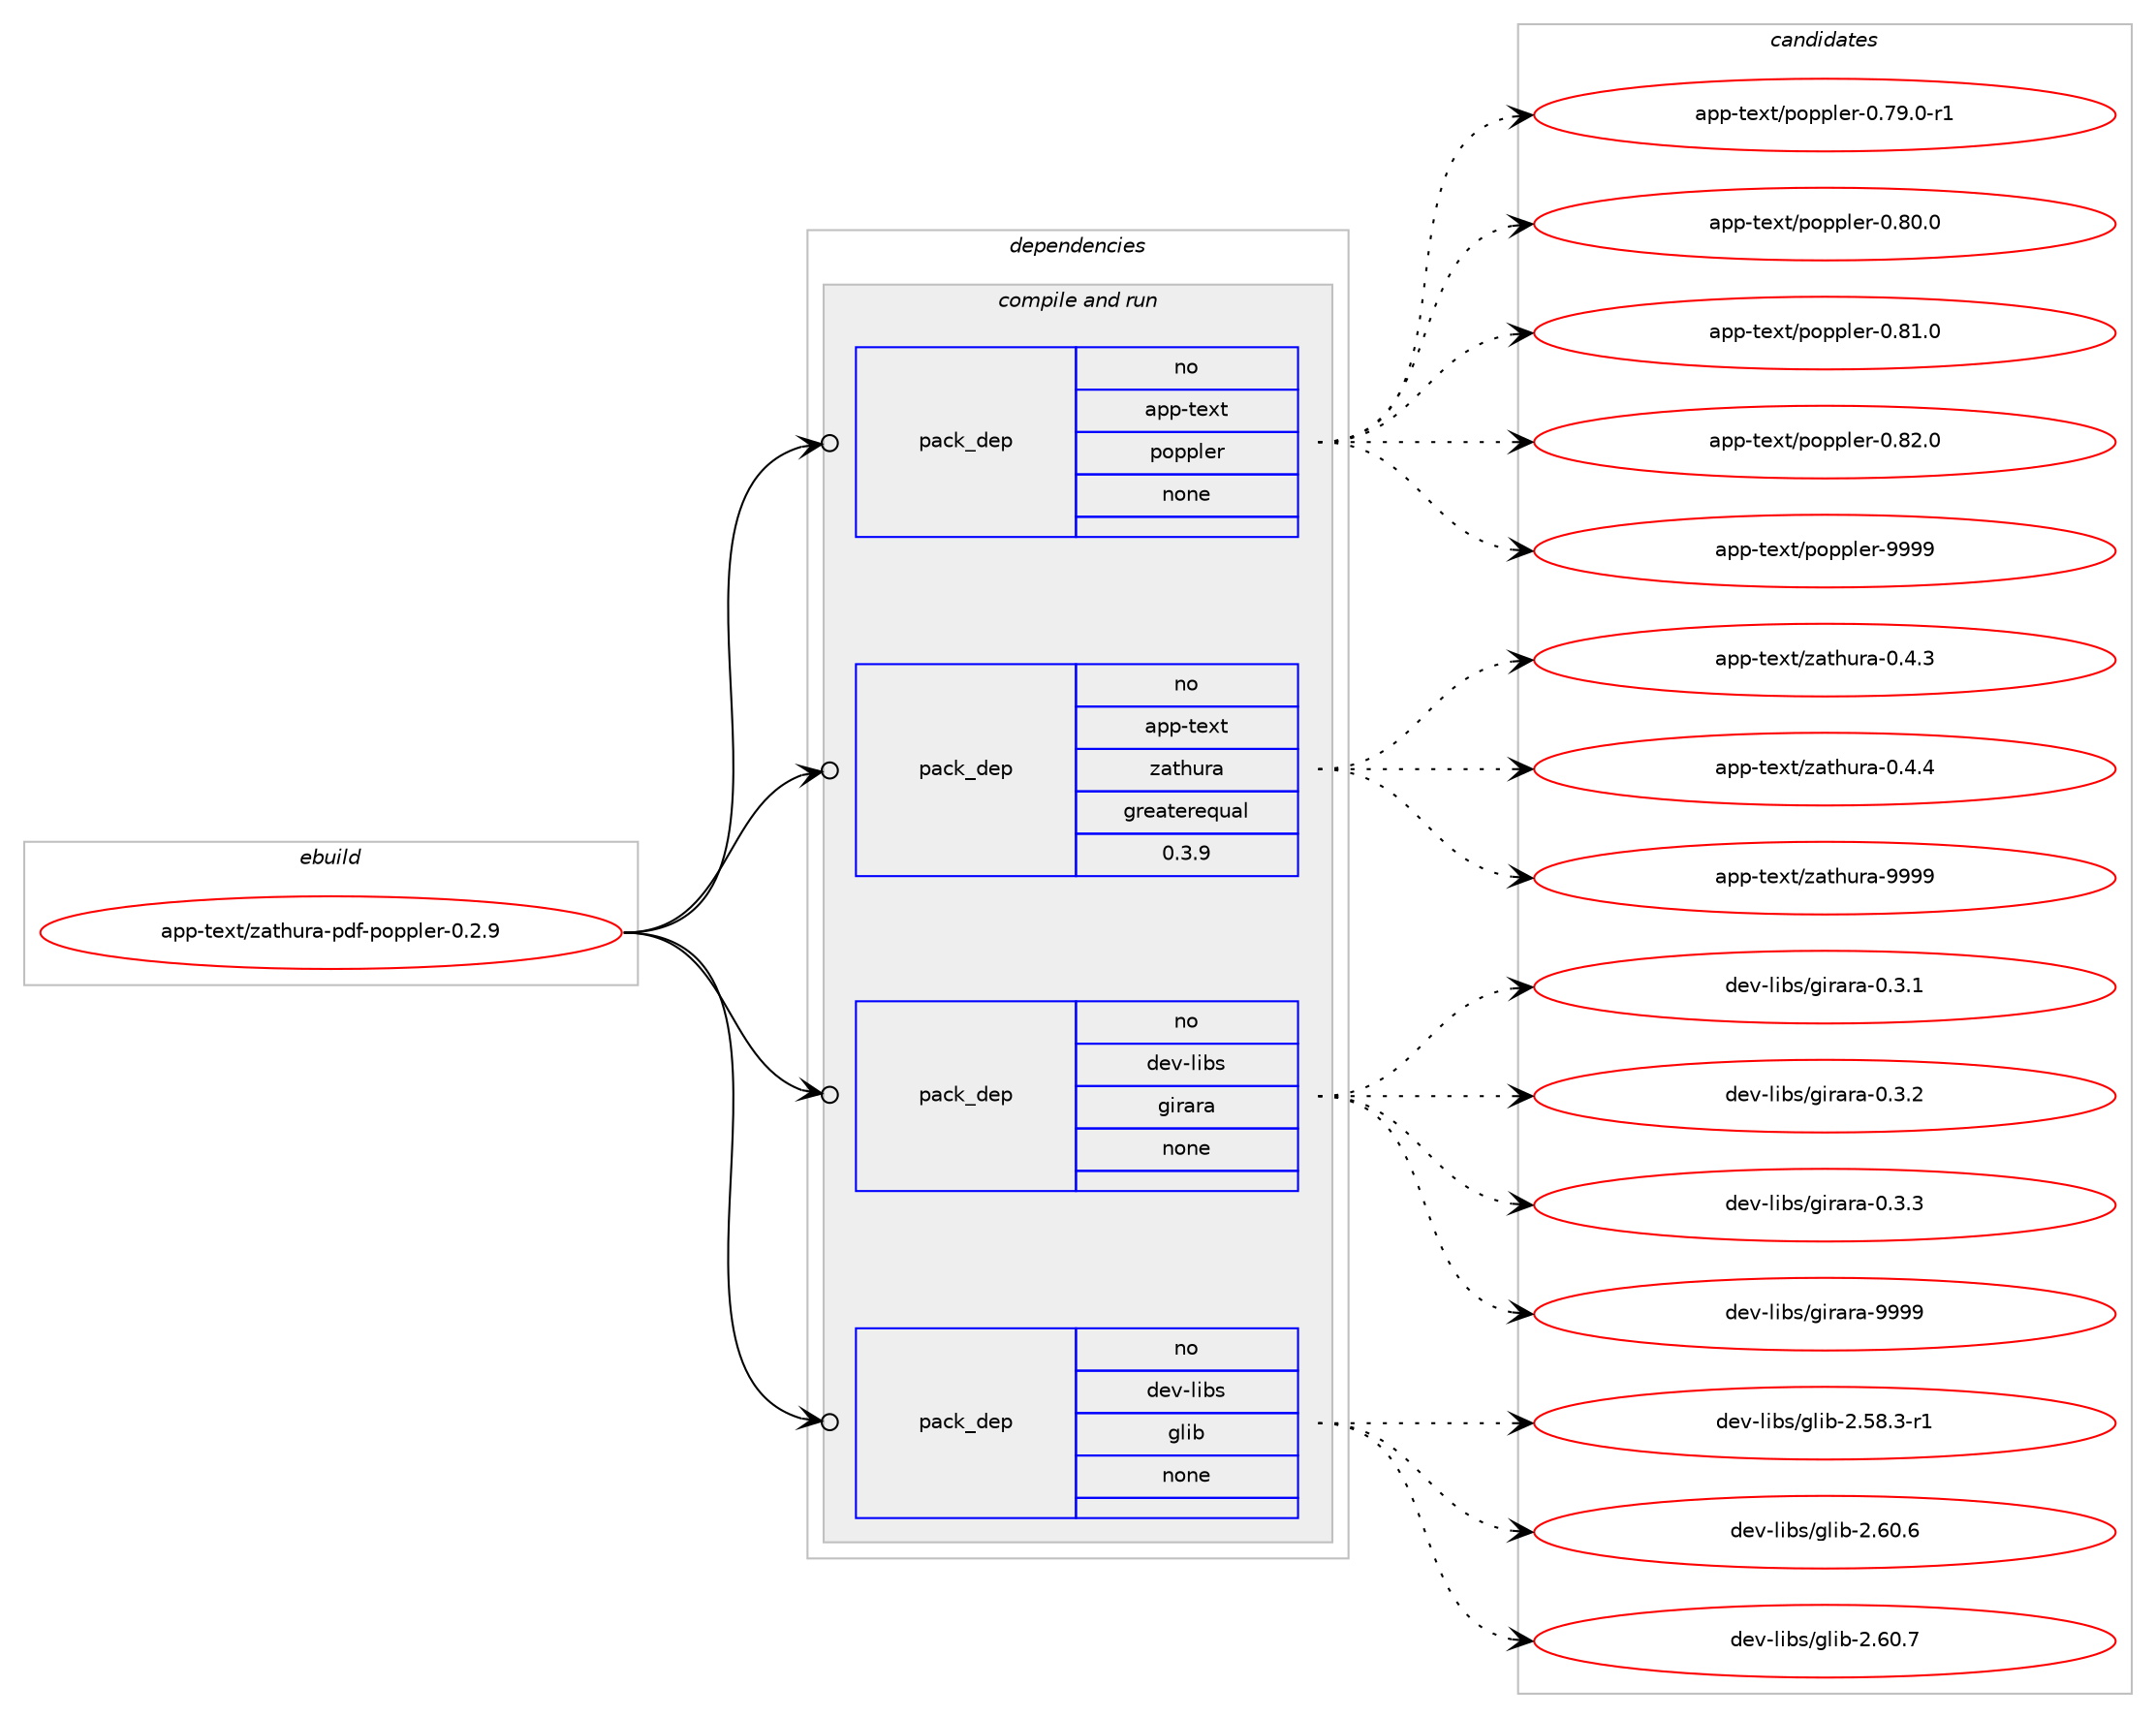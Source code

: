 digraph prolog {

# *************
# Graph options
# *************

newrank=true;
concentrate=true;
compound=true;
graph [rankdir=LR,fontname=Helvetica,fontsize=10,ranksep=1.5];#, ranksep=2.5, nodesep=0.2];
edge  [arrowhead=vee];
node  [fontname=Helvetica,fontsize=10];

# **********
# The ebuild
# **********

subgraph cluster_leftcol {
color=gray;
rank=same;
label=<<i>ebuild</i>>;
id [label="app-text/zathura-pdf-poppler-0.2.9", color=red, width=4, href="../app-text/zathura-pdf-poppler-0.2.9.svg"];
}

# ****************
# The dependencies
# ****************

subgraph cluster_midcol {
color=gray;
label=<<i>dependencies</i>>;
subgraph cluster_compile {
fillcolor="#eeeeee";
style=filled;
label=<<i>compile</i>>;
}
subgraph cluster_compileandrun {
fillcolor="#eeeeee";
style=filled;
label=<<i>compile and run</i>>;
subgraph pack382000 {
dependency513490 [label=<<TABLE BORDER="0" CELLBORDER="1" CELLSPACING="0" CELLPADDING="4" WIDTH="220"><TR><TD ROWSPAN="6" CELLPADDING="30">pack_dep</TD></TR><TR><TD WIDTH="110">no</TD></TR><TR><TD>app-text</TD></TR><TR><TD>poppler</TD></TR><TR><TD>none</TD></TR><TR><TD></TD></TR></TABLE>>, shape=none, color=blue];
}
id:e -> dependency513490:w [weight=20,style="solid",arrowhead="odotvee"];
subgraph pack382001 {
dependency513491 [label=<<TABLE BORDER="0" CELLBORDER="1" CELLSPACING="0" CELLPADDING="4" WIDTH="220"><TR><TD ROWSPAN="6" CELLPADDING="30">pack_dep</TD></TR><TR><TD WIDTH="110">no</TD></TR><TR><TD>app-text</TD></TR><TR><TD>zathura</TD></TR><TR><TD>greaterequal</TD></TR><TR><TD>0.3.9</TD></TR></TABLE>>, shape=none, color=blue];
}
id:e -> dependency513491:w [weight=20,style="solid",arrowhead="odotvee"];
subgraph pack382002 {
dependency513492 [label=<<TABLE BORDER="0" CELLBORDER="1" CELLSPACING="0" CELLPADDING="4" WIDTH="220"><TR><TD ROWSPAN="6" CELLPADDING="30">pack_dep</TD></TR><TR><TD WIDTH="110">no</TD></TR><TR><TD>dev-libs</TD></TR><TR><TD>girara</TD></TR><TR><TD>none</TD></TR><TR><TD></TD></TR></TABLE>>, shape=none, color=blue];
}
id:e -> dependency513492:w [weight=20,style="solid",arrowhead="odotvee"];
subgraph pack382003 {
dependency513493 [label=<<TABLE BORDER="0" CELLBORDER="1" CELLSPACING="0" CELLPADDING="4" WIDTH="220"><TR><TD ROWSPAN="6" CELLPADDING="30">pack_dep</TD></TR><TR><TD WIDTH="110">no</TD></TR><TR><TD>dev-libs</TD></TR><TR><TD>glib</TD></TR><TR><TD>none</TD></TR><TR><TD></TD></TR></TABLE>>, shape=none, color=blue];
}
id:e -> dependency513493:w [weight=20,style="solid",arrowhead="odotvee"];
}
subgraph cluster_run {
fillcolor="#eeeeee";
style=filled;
label=<<i>run</i>>;
}
}

# **************
# The candidates
# **************

subgraph cluster_choices {
rank=same;
color=gray;
label=<<i>candidates</i>>;

subgraph choice382000 {
color=black;
nodesep=1;
choice971121124511610112011647112111112112108101114454846555746484511449 [label="app-text/poppler-0.79.0-r1", color=red, width=4,href="../app-text/poppler-0.79.0-r1.svg"];
choice97112112451161011201164711211111211210810111445484656484648 [label="app-text/poppler-0.80.0", color=red, width=4,href="../app-text/poppler-0.80.0.svg"];
choice97112112451161011201164711211111211210810111445484656494648 [label="app-text/poppler-0.81.0", color=red, width=4,href="../app-text/poppler-0.81.0.svg"];
choice97112112451161011201164711211111211210810111445484656504648 [label="app-text/poppler-0.82.0", color=red, width=4,href="../app-text/poppler-0.82.0.svg"];
choice9711211245116101120116471121111121121081011144557575757 [label="app-text/poppler-9999", color=red, width=4,href="../app-text/poppler-9999.svg"];
dependency513490:e -> choice971121124511610112011647112111112112108101114454846555746484511449:w [style=dotted,weight="100"];
dependency513490:e -> choice97112112451161011201164711211111211210810111445484656484648:w [style=dotted,weight="100"];
dependency513490:e -> choice97112112451161011201164711211111211210810111445484656494648:w [style=dotted,weight="100"];
dependency513490:e -> choice97112112451161011201164711211111211210810111445484656504648:w [style=dotted,weight="100"];
dependency513490:e -> choice9711211245116101120116471121111121121081011144557575757:w [style=dotted,weight="100"];
}
subgraph choice382001 {
color=black;
nodesep=1;
choice9711211245116101120116471229711610411711497454846524651 [label="app-text/zathura-0.4.3", color=red, width=4,href="../app-text/zathura-0.4.3.svg"];
choice9711211245116101120116471229711610411711497454846524652 [label="app-text/zathura-0.4.4", color=red, width=4,href="../app-text/zathura-0.4.4.svg"];
choice97112112451161011201164712297116104117114974557575757 [label="app-text/zathura-9999", color=red, width=4,href="../app-text/zathura-9999.svg"];
dependency513491:e -> choice9711211245116101120116471229711610411711497454846524651:w [style=dotted,weight="100"];
dependency513491:e -> choice9711211245116101120116471229711610411711497454846524652:w [style=dotted,weight="100"];
dependency513491:e -> choice97112112451161011201164712297116104117114974557575757:w [style=dotted,weight="100"];
}
subgraph choice382002 {
color=black;
nodesep=1;
choice1001011184510810598115471031051149711497454846514649 [label="dev-libs/girara-0.3.1", color=red, width=4,href="../dev-libs/girara-0.3.1.svg"];
choice1001011184510810598115471031051149711497454846514650 [label="dev-libs/girara-0.3.2", color=red, width=4,href="../dev-libs/girara-0.3.2.svg"];
choice1001011184510810598115471031051149711497454846514651 [label="dev-libs/girara-0.3.3", color=red, width=4,href="../dev-libs/girara-0.3.3.svg"];
choice10010111845108105981154710310511497114974557575757 [label="dev-libs/girara-9999", color=red, width=4,href="../dev-libs/girara-9999.svg"];
dependency513492:e -> choice1001011184510810598115471031051149711497454846514649:w [style=dotted,weight="100"];
dependency513492:e -> choice1001011184510810598115471031051149711497454846514650:w [style=dotted,weight="100"];
dependency513492:e -> choice1001011184510810598115471031051149711497454846514651:w [style=dotted,weight="100"];
dependency513492:e -> choice10010111845108105981154710310511497114974557575757:w [style=dotted,weight="100"];
}
subgraph choice382003 {
color=black;
nodesep=1;
choice10010111845108105981154710310810598455046535646514511449 [label="dev-libs/glib-2.58.3-r1", color=red, width=4,href="../dev-libs/glib-2.58.3-r1.svg"];
choice1001011184510810598115471031081059845504654484654 [label="dev-libs/glib-2.60.6", color=red, width=4,href="../dev-libs/glib-2.60.6.svg"];
choice1001011184510810598115471031081059845504654484655 [label="dev-libs/glib-2.60.7", color=red, width=4,href="../dev-libs/glib-2.60.7.svg"];
dependency513493:e -> choice10010111845108105981154710310810598455046535646514511449:w [style=dotted,weight="100"];
dependency513493:e -> choice1001011184510810598115471031081059845504654484654:w [style=dotted,weight="100"];
dependency513493:e -> choice1001011184510810598115471031081059845504654484655:w [style=dotted,weight="100"];
}
}

}
